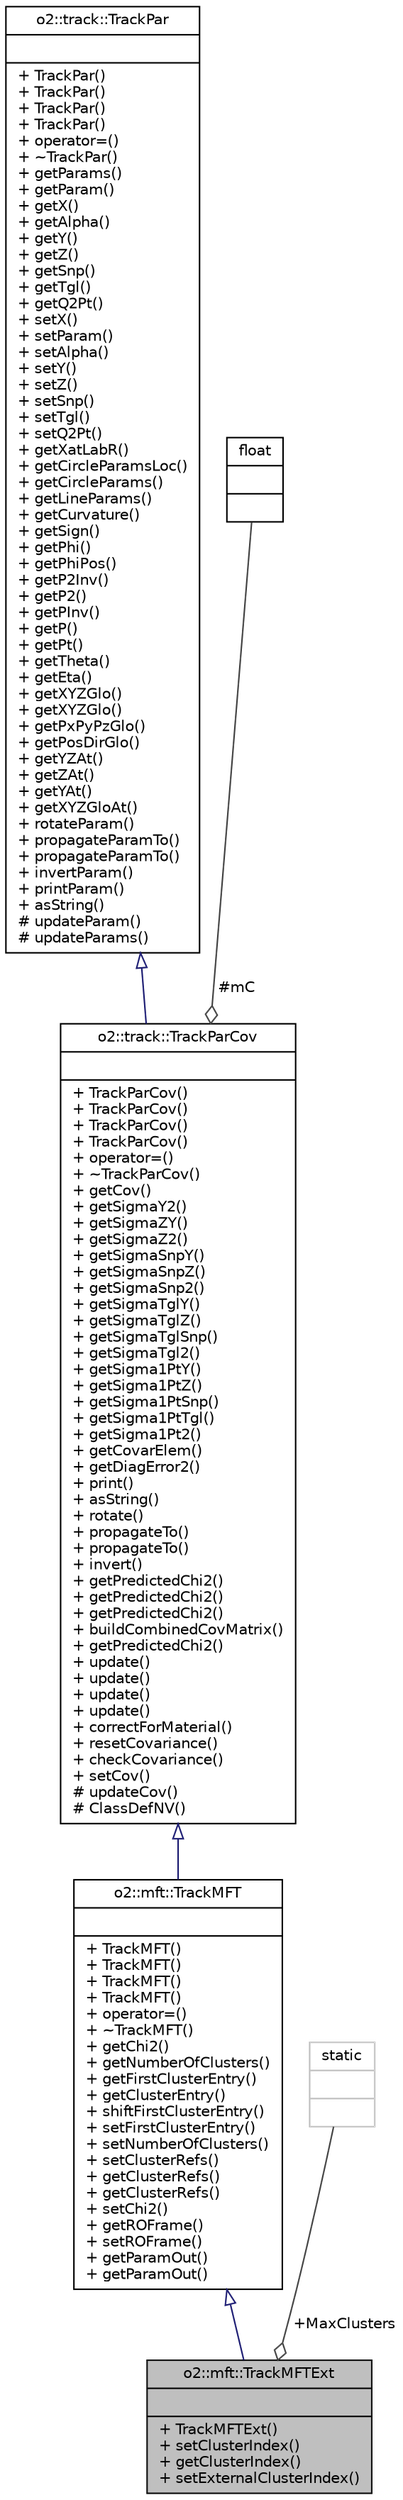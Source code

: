 digraph "o2::mft::TrackMFTExt"
{
 // INTERACTIVE_SVG=YES
  bgcolor="transparent";
  edge [fontname="Helvetica",fontsize="10",labelfontname="Helvetica",labelfontsize="10"];
  node [fontname="Helvetica",fontsize="10",shape=record];
  Node4 [label="{o2::mft::TrackMFTExt\n||+ TrackMFTExt()\l+ setClusterIndex()\l+ getClusterIndex()\l+ setExternalClusterIndex()\l}",height=0.2,width=0.4,color="black", fillcolor="grey75", style="filled", fontcolor="black"];
  Node5 -> Node4 [dir="back",color="midnightblue",fontsize="10",style="solid",arrowtail="onormal",fontname="Helvetica"];
  Node5 [label="{o2::mft::TrackMFT\n||+ TrackMFT()\l+ TrackMFT()\l+ TrackMFT()\l+ TrackMFT()\l+ operator=()\l+ ~TrackMFT()\l+ getChi2()\l+ getNumberOfClusters()\l+ getFirstClusterEntry()\l+ getClusterEntry()\l+ shiftFirstClusterEntry()\l+ setFirstClusterEntry()\l+ setNumberOfClusters()\l+ setClusterRefs()\l+ getClusterRefs()\l+ getClusterRefs()\l+ setChi2()\l+ getROFrame()\l+ setROFrame()\l+ getParamOut()\l+ getParamOut()\l}",height=0.2,width=0.4,color="black",URL="$d1/de4/classo2_1_1mft_1_1TrackMFT.html"];
  Node6 -> Node5 [dir="back",color="midnightblue",fontsize="10",style="solid",arrowtail="onormal",fontname="Helvetica"];
  Node6 [label="{o2::track::TrackParCov\n||+ TrackParCov()\l+ TrackParCov()\l+ TrackParCov()\l+ TrackParCov()\l+ operator=()\l+ ~TrackParCov()\l+ getCov()\l+ getSigmaY2()\l+ getSigmaZY()\l+ getSigmaZ2()\l+ getSigmaSnpY()\l+ getSigmaSnpZ()\l+ getSigmaSnp2()\l+ getSigmaTglY()\l+ getSigmaTglZ()\l+ getSigmaTglSnp()\l+ getSigmaTgl2()\l+ getSigma1PtY()\l+ getSigma1PtZ()\l+ getSigma1PtSnp()\l+ getSigma1PtTgl()\l+ getSigma1Pt2()\l+ getCovarElem()\l+ getDiagError2()\l+ print()\l+ asString()\l+ rotate()\l+ propagateTo()\l+ propagateTo()\l+ invert()\l+ getPredictedChi2()\l+ getPredictedChi2()\l+ getPredictedChi2()\l+ buildCombinedCovMatrix()\l+ getPredictedChi2()\l+ update()\l+ update()\l+ update()\l+ update()\l+ correctForMaterial()\l+ resetCovariance()\l+ checkCovariance()\l+ setCov()\l# updateCov()\l# ClassDefNV()\l}",height=0.2,width=0.4,color="black",URL="$de/dea/classo2_1_1track_1_1TrackParCov.html"];
  Node7 -> Node6 [dir="back",color="midnightblue",fontsize="10",style="solid",arrowtail="onormal",fontname="Helvetica"];
  Node7 [label="{o2::track::TrackPar\n||+ TrackPar()\l+ TrackPar()\l+ TrackPar()\l+ TrackPar()\l+ operator=()\l+ ~TrackPar()\l+ getParams()\l+ getParam()\l+ getX()\l+ getAlpha()\l+ getY()\l+ getZ()\l+ getSnp()\l+ getTgl()\l+ getQ2Pt()\l+ setX()\l+ setParam()\l+ setAlpha()\l+ setY()\l+ setZ()\l+ setSnp()\l+ setTgl()\l+ setQ2Pt()\l+ getXatLabR()\l+ getCircleParamsLoc()\l+ getCircleParams()\l+ getLineParams()\l+ getCurvature()\l+ getSign()\l+ getPhi()\l+ getPhiPos()\l+ getP2Inv()\l+ getP2()\l+ getPInv()\l+ getP()\l+ getPt()\l+ getTheta()\l+ getEta()\l+ getXYZGlo()\l+ getXYZGlo()\l+ getPxPyPzGlo()\l+ getPosDirGlo()\l+ getYZAt()\l+ getZAt()\l+ getYAt()\l+ getXYZGloAt()\l+ rotateParam()\l+ propagateParamTo()\l+ propagateParamTo()\l+ invertParam()\l+ printParam()\l+ asString()\l# updateParam()\l# updateParams()\l}",height=0.2,width=0.4,color="black",URL="$dd/de2/classo2_1_1track_1_1TrackPar.html"];
  Node8 -> Node6 [color="grey25",fontsize="10",style="solid",label=" #mC" ,arrowhead="odiamond",fontname="Helvetica"];
  Node8 [label="{float\n||}",height=0.2,width=0.4,color="black",URL="$d4/dc3/classfloat.html"];
  Node9 -> Node4 [color="grey25",fontsize="10",style="solid",label=" +MaxClusters" ,arrowhead="odiamond",fontname="Helvetica"];
  Node9 [label="{static\n||}",height=0.2,width=0.4,color="grey75"];
}
